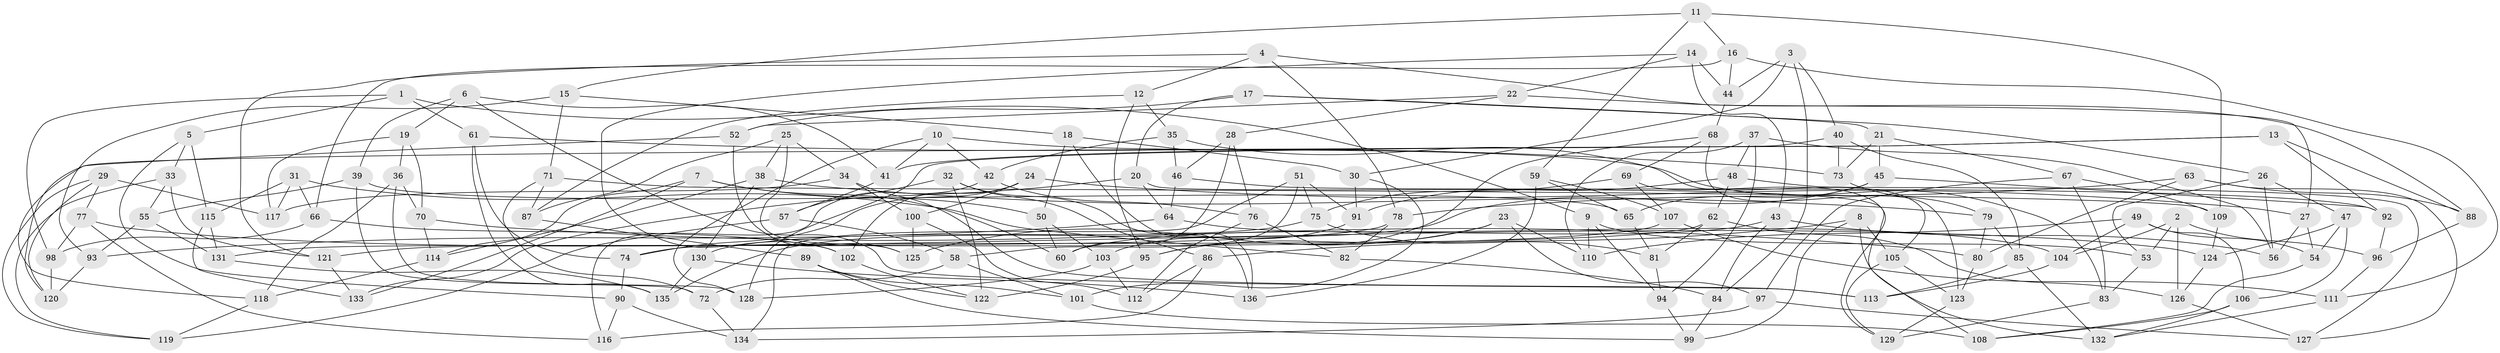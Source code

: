 // Generated by graph-tools (version 1.1) at 2025/03/03/09/25 03:03:10]
// undirected, 136 vertices, 272 edges
graph export_dot {
graph [start="1"]
  node [color=gray90,style=filled];
  1;
  2;
  3;
  4;
  5;
  6;
  7;
  8;
  9;
  10;
  11;
  12;
  13;
  14;
  15;
  16;
  17;
  18;
  19;
  20;
  21;
  22;
  23;
  24;
  25;
  26;
  27;
  28;
  29;
  30;
  31;
  32;
  33;
  34;
  35;
  36;
  37;
  38;
  39;
  40;
  41;
  42;
  43;
  44;
  45;
  46;
  47;
  48;
  49;
  50;
  51;
  52;
  53;
  54;
  55;
  56;
  57;
  58;
  59;
  60;
  61;
  62;
  63;
  64;
  65;
  66;
  67;
  68;
  69;
  70;
  71;
  72;
  73;
  74;
  75;
  76;
  77;
  78;
  79;
  80;
  81;
  82;
  83;
  84;
  85;
  86;
  87;
  88;
  89;
  90;
  91;
  92;
  93;
  94;
  95;
  96;
  97;
  98;
  99;
  100;
  101;
  102;
  103;
  104;
  105;
  106;
  107;
  108;
  109;
  110;
  111;
  112;
  113;
  114;
  115;
  116;
  117;
  118;
  119;
  120;
  121;
  122;
  123;
  124;
  125;
  126;
  127;
  128;
  129;
  130;
  131;
  132;
  133;
  134;
  135;
  136;
  1 -- 9;
  1 -- 61;
  1 -- 5;
  1 -- 98;
  2 -- 53;
  2 -- 96;
  2 -- 104;
  2 -- 126;
  3 -- 30;
  3 -- 40;
  3 -- 84;
  3 -- 44;
  4 -- 12;
  4 -- 78;
  4 -- 27;
  4 -- 121;
  5 -- 115;
  5 -- 33;
  5 -- 90;
  6 -- 113;
  6 -- 39;
  6 -- 19;
  6 -- 41;
  7 -- 60;
  7 -- 50;
  7 -- 114;
  7 -- 133;
  8 -- 86;
  8 -- 132;
  8 -- 99;
  8 -- 105;
  9 -- 110;
  9 -- 53;
  9 -- 94;
  10 -- 41;
  10 -- 42;
  10 -- 83;
  10 -- 128;
  11 -- 109;
  11 -- 15;
  11 -- 16;
  11 -- 59;
  12 -- 87;
  12 -- 95;
  12 -- 35;
  13 -- 88;
  13 -- 92;
  13 -- 128;
  13 -- 41;
  14 -- 22;
  14 -- 102;
  14 -- 43;
  14 -- 44;
  15 -- 93;
  15 -- 71;
  15 -- 18;
  16 -- 111;
  16 -- 66;
  16 -- 44;
  17 -- 52;
  17 -- 21;
  17 -- 20;
  17 -- 26;
  18 -- 30;
  18 -- 136;
  18 -- 50;
  19 -- 70;
  19 -- 117;
  19 -- 36;
  20 -- 133;
  20 -- 108;
  20 -- 64;
  21 -- 67;
  21 -- 45;
  21 -- 73;
  22 -- 88;
  22 -- 52;
  22 -- 28;
  23 -- 125;
  23 -- 95;
  23 -- 97;
  23 -- 110;
  24 -- 27;
  24 -- 74;
  24 -- 102;
  24 -- 100;
  25 -- 125;
  25 -- 38;
  25 -- 34;
  25 -- 87;
  26 -- 56;
  26 -- 53;
  26 -- 47;
  27 -- 54;
  27 -- 56;
  28 -- 76;
  28 -- 60;
  28 -- 46;
  29 -- 117;
  29 -- 120;
  29 -- 77;
  29 -- 119;
  30 -- 91;
  30 -- 101;
  31 -- 115;
  31 -- 117;
  31 -- 82;
  31 -- 66;
  32 -- 57;
  32 -- 86;
  32 -- 122;
  32 -- 136;
  33 -- 119;
  33 -- 55;
  33 -- 121;
  34 -- 117;
  34 -- 113;
  34 -- 100;
  35 -- 105;
  35 -- 46;
  35 -- 42;
  36 -- 70;
  36 -- 128;
  36 -- 118;
  37 -- 56;
  37 -- 94;
  37 -- 110;
  37 -- 48;
  38 -- 114;
  38 -- 79;
  38 -- 130;
  39 -- 55;
  39 -- 72;
  39 -- 65;
  40 -- 120;
  40 -- 73;
  40 -- 85;
  41 -- 57;
  42 -- 76;
  42 -- 116;
  43 -- 56;
  43 -- 60;
  43 -- 84;
  44 -- 68;
  45 -- 135;
  45 -- 65;
  45 -- 92;
  46 -- 64;
  46 -- 92;
  47 -- 106;
  47 -- 124;
  47 -- 54;
  48 -- 62;
  48 -- 127;
  48 -- 91;
  49 -- 110;
  49 -- 104;
  49 -- 54;
  49 -- 106;
  50 -- 103;
  50 -- 60;
  51 -- 91;
  51 -- 58;
  51 -- 75;
  51 -- 134;
  52 -- 118;
  52 -- 125;
  53 -- 83;
  54 -- 108;
  55 -- 131;
  55 -- 93;
  57 -- 58;
  57 -- 119;
  58 -- 101;
  58 -- 72;
  59 -- 65;
  59 -- 107;
  59 -- 136;
  61 -- 74;
  61 -- 135;
  61 -- 73;
  62 -- 126;
  62 -- 81;
  62 -- 74;
  63 -- 127;
  63 -- 78;
  63 -- 80;
  63 -- 88;
  64 -- 104;
  64 -- 93;
  65 -- 81;
  66 -- 102;
  66 -- 98;
  67 -- 109;
  67 -- 83;
  67 -- 97;
  68 -- 69;
  68 -- 95;
  68 -- 123;
  69 -- 129;
  69 -- 75;
  69 -- 107;
  70 -- 114;
  70 -- 80;
  71 -- 109;
  71 -- 87;
  71 -- 72;
  72 -- 134;
  73 -- 79;
  74 -- 90;
  75 -- 81;
  75 -- 130;
  76 -- 112;
  76 -- 82;
  77 -- 124;
  77 -- 116;
  77 -- 98;
  78 -- 82;
  78 -- 131;
  79 -- 80;
  79 -- 85;
  80 -- 123;
  81 -- 94;
  82 -- 84;
  83 -- 129;
  84 -- 99;
  85 -- 132;
  85 -- 113;
  86 -- 112;
  86 -- 116;
  87 -- 89;
  88 -- 96;
  89 -- 99;
  89 -- 101;
  89 -- 122;
  90 -- 116;
  90 -- 134;
  91 -- 103;
  92 -- 96;
  93 -- 120;
  94 -- 99;
  95 -- 122;
  96 -- 111;
  97 -- 134;
  97 -- 127;
  98 -- 120;
  100 -- 112;
  100 -- 125;
  101 -- 108;
  102 -- 122;
  103 -- 128;
  103 -- 112;
  104 -- 113;
  105 -- 129;
  105 -- 123;
  106 -- 132;
  106 -- 108;
  107 -- 121;
  107 -- 111;
  109 -- 124;
  111 -- 132;
  114 -- 118;
  115 -- 131;
  115 -- 133;
  118 -- 119;
  121 -- 133;
  123 -- 129;
  124 -- 126;
  126 -- 127;
  130 -- 135;
  130 -- 136;
  131 -- 135;
}
